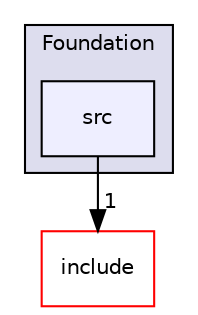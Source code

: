 digraph "/home/travis/build/AliceO2Group/AliceO2/Framework/Foundation/src" {
  bgcolor=transparent;
  compound=true
  node [ fontsize="10", fontname="Helvetica"];
  edge [ labelfontsize="10", labelfontname="Helvetica"];
  subgraph clusterdir_5d813cdce1e9826318f2aba62999ca51 {
    graph [ bgcolor="#ddddee", pencolor="black", label="Foundation" fontname="Helvetica", fontsize="10", URL="dir_5d813cdce1e9826318f2aba62999ca51.html"]
  dir_bc3f664de048342354d18f22b036e4d3 [shape=box, label="src", style="filled", fillcolor="#eeeeff", pencolor="black", URL="dir_bc3f664de048342354d18f22b036e4d3.html"];
  }
  dir_2149e35c2fe28abbf0579dda947093eb [shape=box label="include" color="red" URL="dir_2149e35c2fe28abbf0579dda947093eb.html"];
  dir_bc3f664de048342354d18f22b036e4d3->dir_2149e35c2fe28abbf0579dda947093eb [headlabel="1", labeldistance=1.5 headhref="dir_000726_000724.html"];
}
